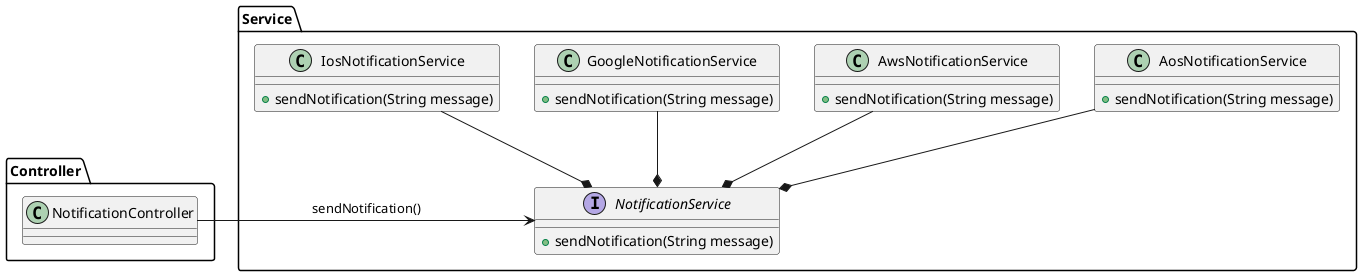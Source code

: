 @startuml

package Controller <<Folder>> {
  class NotificationController
}

package Service <<Folder>> {
  interface NotificationService {
    + sendNotification(String message)
  }
  class AosNotificationService {
    + sendNotification(String message)
  }
  class AwsNotificationService {
    + sendNotification(String message)
  }
  class GoogleNotificationService {
    + sendNotification(String message)
  }
  class IosNotificationService {
    + sendNotification(String message)
  }
}

NotificationController -> NotificationService : sendNotification()
AosNotificationService -d-* NotificationService
AwsNotificationService -d-* NotificationService
GoogleNotificationService -d-* NotificationService
IosNotificationService -d-* NotificationService

@enduml